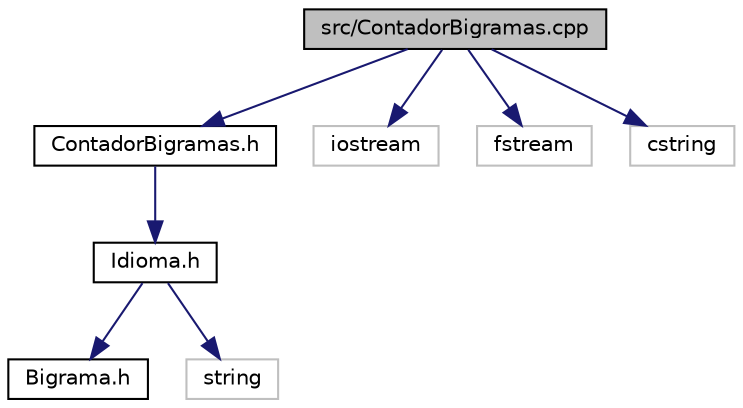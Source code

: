 digraph "src/ContadorBigramas.cpp"
{
  edge [fontname="Helvetica",fontsize="10",labelfontname="Helvetica",labelfontsize="10"];
  node [fontname="Helvetica",fontsize="10",shape=record];
  Node0 [label="src/ContadorBigramas.cpp",height=0.2,width=0.4,color="black", fillcolor="grey75", style="filled", fontcolor="black"];
  Node0 -> Node1 [color="midnightblue",fontsize="10",style="solid"];
  Node1 [label="ContadorBigramas.h",height=0.2,width=0.4,color="black", fillcolor="white", style="filled",URL="$ContadorBigramas_8h.html"];
  Node1 -> Node2 [color="midnightblue",fontsize="10",style="solid"];
  Node2 [label="Idioma.h",height=0.2,width=0.4,color="black", fillcolor="white", style="filled",URL="$Idioma_8h.html"];
  Node2 -> Node3 [color="midnightblue",fontsize="10",style="solid"];
  Node3 [label="Bigrama.h",height=0.2,width=0.4,color="black", fillcolor="white", style="filled",URL="$Bigrama_8h.html"];
  Node2 -> Node4 [color="midnightblue",fontsize="10",style="solid"];
  Node4 [label="string",height=0.2,width=0.4,color="grey75", fillcolor="white", style="filled"];
  Node0 -> Node5 [color="midnightblue",fontsize="10",style="solid"];
  Node5 [label="iostream",height=0.2,width=0.4,color="grey75", fillcolor="white", style="filled"];
  Node0 -> Node6 [color="midnightblue",fontsize="10",style="solid"];
  Node6 [label="fstream",height=0.2,width=0.4,color="grey75", fillcolor="white", style="filled"];
  Node0 -> Node7 [color="midnightblue",fontsize="10",style="solid"];
  Node7 [label="cstring",height=0.2,width=0.4,color="grey75", fillcolor="white", style="filled"];
}
